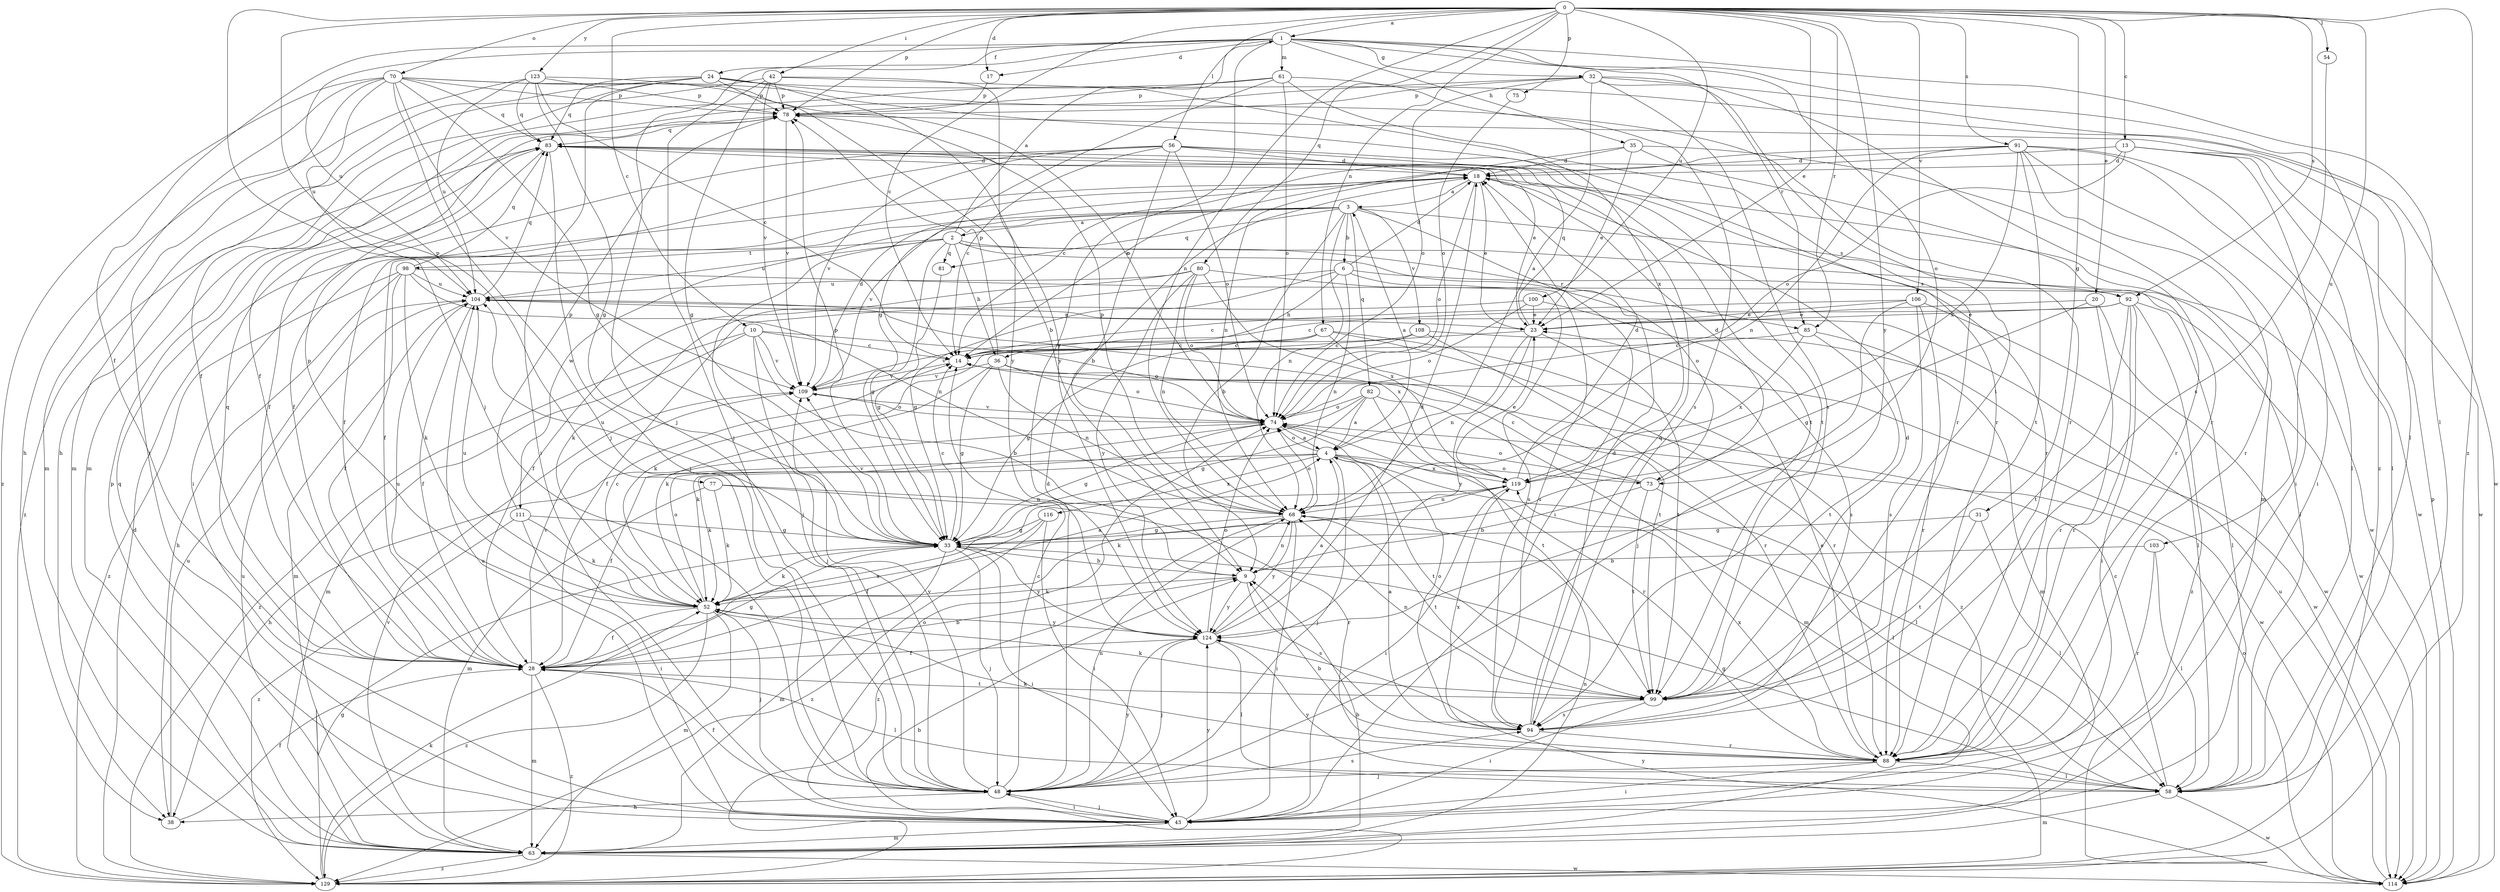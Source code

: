 strict digraph  {
0;
1;
2;
3;
4;
6;
9;
10;
13;
14;
17;
18;
20;
23;
24;
28;
31;
32;
33;
35;
36;
38;
42;
43;
48;
52;
54;
56;
58;
61;
63;
67;
68;
70;
73;
74;
75;
77;
78;
80;
81;
82;
83;
85;
88;
91;
92;
94;
98;
99;
100;
103;
104;
106;
108;
109;
111;
114;
116;
119;
123;
124;
129;
0 -> 1  [label=a];
0 -> 10  [label=c];
0 -> 13  [label=c];
0 -> 14  [label=c];
0 -> 17  [label=d];
0 -> 20  [label=e];
0 -> 23  [label=e];
0 -> 31  [label=g];
0 -> 42  [label=i];
0 -> 48  [label=j];
0 -> 54  [label=l];
0 -> 56  [label=l];
0 -> 67  [label=n];
0 -> 68  [label=n];
0 -> 70  [label=o];
0 -> 75  [label=p];
0 -> 77  [label=p];
0 -> 78  [label=p];
0 -> 80  [label=q];
0 -> 85  [label=r];
0 -> 91  [label=s];
0 -> 92  [label=s];
0 -> 100  [label=u];
0 -> 103  [label=u];
0 -> 106  [label=v];
0 -> 123  [label=y];
0 -> 124  [label=y];
0 -> 129  [label=z];
1 -> 17  [label=d];
1 -> 24  [label=f];
1 -> 28  [label=f];
1 -> 32  [label=g];
1 -> 35  [label=h];
1 -> 48  [label=j];
1 -> 58  [label=l];
1 -> 61  [label=m];
1 -> 73  [label=o];
1 -> 85  [label=r];
1 -> 104  [label=u];
1 -> 124  [label=y];
1 -> 129  [label=z];
2 -> 1  [label=a];
2 -> 33  [label=g];
2 -> 36  [label=h];
2 -> 48  [label=j];
2 -> 58  [label=l];
2 -> 73  [label=o];
2 -> 81  [label=q];
2 -> 85  [label=r];
2 -> 98  [label=t];
2 -> 104  [label=u];
3 -> 2  [label=a];
3 -> 6  [label=b];
3 -> 9  [label=b];
3 -> 28  [label=f];
3 -> 43  [label=i];
3 -> 68  [label=n];
3 -> 81  [label=q];
3 -> 82  [label=q];
3 -> 92  [label=s];
3 -> 108  [label=v];
3 -> 109  [label=v];
3 -> 111  [label=w];
4 -> 3  [label=a];
4 -> 28  [label=f];
4 -> 48  [label=j];
4 -> 52  [label=k];
4 -> 58  [label=l];
4 -> 73  [label=o];
4 -> 74  [label=o];
4 -> 99  [label=t];
4 -> 116  [label=x];
4 -> 119  [label=x];
6 -> 18  [label=d];
6 -> 28  [label=f];
6 -> 33  [label=g];
6 -> 36  [label=h];
6 -> 68  [label=n];
6 -> 92  [label=s];
6 -> 94  [label=s];
9 -> 52  [label=k];
9 -> 68  [label=n];
9 -> 94  [label=s];
9 -> 124  [label=y];
10 -> 9  [label=b];
10 -> 14  [label=c];
10 -> 48  [label=j];
10 -> 63  [label=m];
10 -> 74  [label=o];
10 -> 109  [label=v];
10 -> 129  [label=z];
13 -> 14  [label=c];
13 -> 18  [label=d];
13 -> 43  [label=i];
13 -> 58  [label=l];
13 -> 74  [label=o];
13 -> 114  [label=w];
14 -> 109  [label=v];
17 -> 78  [label=p];
18 -> 3  [label=a];
18 -> 23  [label=e];
18 -> 28  [label=f];
18 -> 74  [label=o];
18 -> 114  [label=w];
20 -> 23  [label=e];
20 -> 33  [label=g];
20 -> 88  [label=r];
20 -> 114  [label=w];
23 -> 14  [label=c];
23 -> 68  [label=n];
23 -> 83  [label=q];
23 -> 99  [label=t];
23 -> 124  [label=y];
24 -> 28  [label=f];
24 -> 43  [label=i];
24 -> 63  [label=m];
24 -> 78  [label=p];
24 -> 83  [label=q];
24 -> 88  [label=r];
24 -> 114  [label=w];
24 -> 124  [label=y];
28 -> 9  [label=b];
28 -> 33  [label=g];
28 -> 58  [label=l];
28 -> 63  [label=m];
28 -> 83  [label=q];
28 -> 99  [label=t];
28 -> 104  [label=u];
28 -> 109  [label=v];
28 -> 119  [label=x];
28 -> 129  [label=z];
31 -> 33  [label=g];
31 -> 58  [label=l];
31 -> 99  [label=t];
32 -> 4  [label=a];
32 -> 28  [label=f];
32 -> 58  [label=l];
32 -> 74  [label=o];
32 -> 78  [label=p];
32 -> 88  [label=r];
32 -> 94  [label=s];
32 -> 99  [label=t];
33 -> 9  [label=b];
33 -> 14  [label=c];
33 -> 43  [label=i];
33 -> 48  [label=j];
33 -> 52  [label=k];
33 -> 63  [label=m];
33 -> 78  [label=p];
33 -> 104  [label=u];
33 -> 109  [label=v];
33 -> 124  [label=y];
35 -> 18  [label=d];
35 -> 23  [label=e];
35 -> 63  [label=m];
35 -> 68  [label=n];
35 -> 88  [label=r];
36 -> 33  [label=g];
36 -> 52  [label=k];
36 -> 68  [label=n];
36 -> 74  [label=o];
36 -> 78  [label=p];
36 -> 109  [label=v];
36 -> 114  [label=w];
38 -> 28  [label=f];
38 -> 104  [label=u];
42 -> 33  [label=g];
42 -> 38  [label=h];
42 -> 48  [label=j];
42 -> 78  [label=p];
42 -> 88  [label=r];
42 -> 109  [label=v];
42 -> 124  [label=y];
43 -> 48  [label=j];
43 -> 63  [label=m];
43 -> 74  [label=o];
43 -> 83  [label=q];
43 -> 104  [label=u];
43 -> 124  [label=y];
48 -> 14  [label=c];
48 -> 18  [label=d];
48 -> 28  [label=f];
48 -> 38  [label=h];
48 -> 43  [label=i];
48 -> 68  [label=n];
48 -> 94  [label=s];
48 -> 109  [label=v];
48 -> 124  [label=y];
52 -> 4  [label=a];
52 -> 14  [label=c];
52 -> 28  [label=f];
52 -> 48  [label=j];
52 -> 63  [label=m];
52 -> 74  [label=o];
52 -> 78  [label=p];
52 -> 104  [label=u];
52 -> 124  [label=y];
52 -> 129  [label=z];
54 -> 94  [label=s];
56 -> 9  [label=b];
56 -> 14  [label=c];
56 -> 18  [label=d];
56 -> 28  [label=f];
56 -> 43  [label=i];
56 -> 74  [label=o];
56 -> 88  [label=r];
56 -> 99  [label=t];
56 -> 109  [label=v];
58 -> 14  [label=c];
58 -> 33  [label=g];
58 -> 63  [label=m];
58 -> 114  [label=w];
58 -> 124  [label=y];
61 -> 33  [label=g];
61 -> 63  [label=m];
61 -> 74  [label=o];
61 -> 78  [label=p];
61 -> 94  [label=s];
61 -> 119  [label=x];
63 -> 9  [label=b];
63 -> 68  [label=n];
63 -> 78  [label=p];
63 -> 104  [label=u];
63 -> 109  [label=v];
63 -> 114  [label=w];
63 -> 129  [label=z];
67 -> 14  [label=c];
67 -> 33  [label=g];
67 -> 88  [label=r];
67 -> 99  [label=t];
67 -> 109  [label=v];
67 -> 129  [label=z];
68 -> 33  [label=g];
68 -> 43  [label=i];
68 -> 74  [label=o];
68 -> 78  [label=p];
68 -> 99  [label=t];
68 -> 124  [label=y];
68 -> 129  [label=z];
70 -> 33  [label=g];
70 -> 43  [label=i];
70 -> 48  [label=j];
70 -> 63  [label=m];
70 -> 74  [label=o];
70 -> 78  [label=p];
70 -> 83  [label=q];
70 -> 88  [label=r];
70 -> 104  [label=u];
70 -> 109  [label=v];
70 -> 129  [label=z];
73 -> 9  [label=b];
73 -> 14  [label=c];
73 -> 18  [label=d];
73 -> 58  [label=l];
73 -> 74  [label=o];
73 -> 99  [label=t];
74 -> 4  [label=a];
74 -> 33  [label=g];
74 -> 38  [label=h];
74 -> 88  [label=r];
74 -> 109  [label=v];
75 -> 74  [label=o];
77 -> 52  [label=k];
77 -> 63  [label=m];
77 -> 68  [label=n];
77 -> 88  [label=r];
78 -> 83  [label=q];
78 -> 109  [label=v];
80 -> 52  [label=k];
80 -> 68  [label=n];
80 -> 74  [label=o];
80 -> 94  [label=s];
80 -> 104  [label=u];
80 -> 119  [label=x];
80 -> 124  [label=y];
81 -> 33  [label=g];
82 -> 4  [label=a];
82 -> 33  [label=g];
82 -> 52  [label=k];
82 -> 63  [label=m];
82 -> 74  [label=o];
82 -> 99  [label=t];
83 -> 18  [label=d];
83 -> 23  [label=e];
83 -> 28  [label=f];
83 -> 48  [label=j];
83 -> 99  [label=t];
83 -> 129  [label=z];
85 -> 14  [label=c];
85 -> 63  [label=m];
85 -> 99  [label=t];
85 -> 119  [label=x];
88 -> 9  [label=b];
88 -> 23  [label=e];
88 -> 43  [label=i];
88 -> 48  [label=j];
88 -> 52  [label=k];
88 -> 58  [label=l];
88 -> 119  [label=x];
91 -> 14  [label=c];
91 -> 18  [label=d];
91 -> 43  [label=i];
91 -> 58  [label=l];
91 -> 68  [label=n];
91 -> 88  [label=r];
91 -> 99  [label=t];
91 -> 114  [label=w];
91 -> 119  [label=x];
92 -> 14  [label=c];
92 -> 23  [label=e];
92 -> 43  [label=i];
92 -> 58  [label=l];
92 -> 88  [label=r];
92 -> 99  [label=t];
92 -> 129  [label=z];
94 -> 4  [label=a];
94 -> 18  [label=d];
94 -> 74  [label=o];
94 -> 83  [label=q];
94 -> 88  [label=r];
94 -> 119  [label=x];
98 -> 28  [label=f];
98 -> 38  [label=h];
98 -> 52  [label=k];
98 -> 68  [label=n];
98 -> 83  [label=q];
98 -> 104  [label=u];
98 -> 114  [label=w];
98 -> 129  [label=z];
99 -> 18  [label=d];
99 -> 43  [label=i];
99 -> 52  [label=k];
99 -> 68  [label=n];
99 -> 94  [label=s];
100 -> 23  [label=e];
100 -> 28  [label=f];
100 -> 74  [label=o];
100 -> 94  [label=s];
103 -> 9  [label=b];
103 -> 58  [label=l];
103 -> 88  [label=r];
104 -> 23  [label=e];
104 -> 28  [label=f];
104 -> 63  [label=m];
104 -> 83  [label=q];
104 -> 119  [label=x];
106 -> 14  [label=c];
106 -> 23  [label=e];
106 -> 48  [label=j];
106 -> 58  [label=l];
106 -> 88  [label=r];
106 -> 94  [label=s];
108 -> 14  [label=c];
108 -> 52  [label=k];
108 -> 88  [label=r];
108 -> 114  [label=w];
109 -> 18  [label=d];
109 -> 74  [label=o];
111 -> 33  [label=g];
111 -> 43  [label=i];
111 -> 52  [label=k];
111 -> 78  [label=p];
111 -> 129  [label=z];
114 -> 74  [label=o];
114 -> 78  [label=p];
114 -> 104  [label=u];
114 -> 124  [label=y];
116 -> 28  [label=f];
116 -> 33  [label=g];
116 -> 43  [label=i];
116 -> 129  [label=z];
119 -> 18  [label=d];
119 -> 23  [label=e];
119 -> 43  [label=i];
119 -> 52  [label=k];
119 -> 68  [label=n];
123 -> 9  [label=b];
123 -> 14  [label=c];
123 -> 33  [label=g];
123 -> 38  [label=h];
123 -> 78  [label=p];
123 -> 83  [label=q];
123 -> 104  [label=u];
124 -> 4  [label=a];
124 -> 18  [label=d];
124 -> 28  [label=f];
124 -> 48  [label=j];
124 -> 58  [label=l];
124 -> 74  [label=o];
129 -> 9  [label=b];
129 -> 18  [label=d];
129 -> 33  [label=g];
129 -> 52  [label=k];
}
